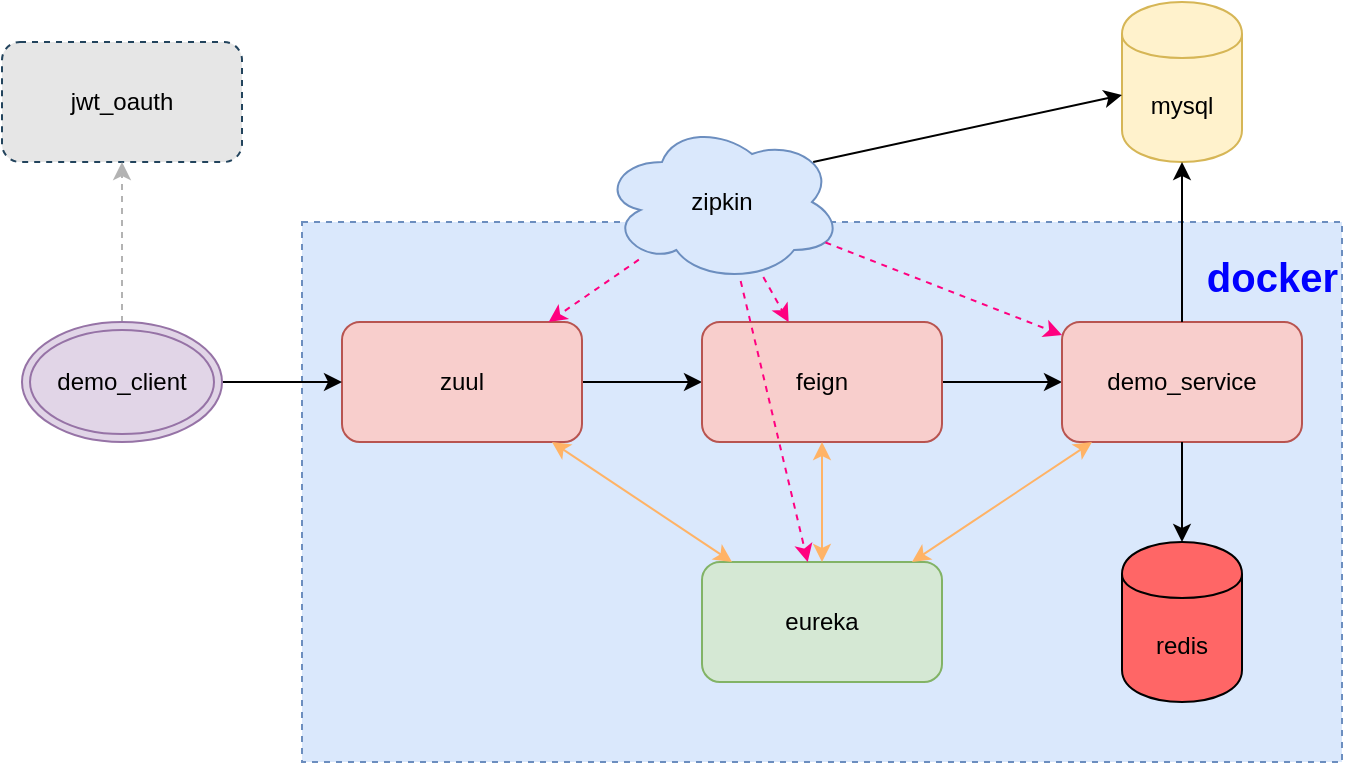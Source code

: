 <mxfile version="12.1.9" type="github" pages="1">
  <diagram id="-tdkxLHmxAoK73253lfW" name="第 1 页">
    <mxGraphModel dx="1038" dy="507" grid="1" gridSize="10" guides="1" tooltips="1" connect="1" arrows="1" fold="1" page="1" pageScale="1" pageWidth="827" pageHeight="1169" math="0" shadow="0">
      <root>
        <mxCell id="0"/>
        <mxCell id="1" parent="0"/>
        <mxCell id="8gE5EXnzxrrAKl8dQ_TL-13" value="&lt;b style=&quot;font-size: 20px&quot;&gt;&lt;font color=&quot;#0000ff&quot;&gt;docker&lt;/font&gt;&lt;br&gt;&lt;br&gt;&lt;br&gt;&lt;br&gt;&lt;br&gt;&lt;br&gt;&lt;br&gt;&lt;br&gt;&lt;br&gt;&lt;br&gt;&lt;/b&gt;" style="rounded=0;whiteSpace=wrap;html=1;dashed=1;fillColor=#dae8fc;align=right;strokeColor=#6c8ebf;" parent="1" vertex="1">
          <mxGeometry x="260" y="180" width="520" height="270" as="geometry"/>
        </mxCell>
        <mxCell id="8gE5EXnzxrrAKl8dQ_TL-1" value="jwt_oauth" style="rounded=1;whiteSpace=wrap;html=1;fillColor=#E6E6E6;strokeColor=#23445d;dashed=1;" parent="1" vertex="1">
          <mxGeometry x="110" y="90" width="120" height="60" as="geometry"/>
        </mxCell>
        <mxCell id="8gE5EXnzxrrAKl8dQ_TL-5" value="" style="edgeStyle=orthogonalEdgeStyle;rounded=0;orthogonalLoop=1;jettySize=auto;html=1;" parent="1" source="8gE5EXnzxrrAKl8dQ_TL-2" target="8gE5EXnzxrrAKl8dQ_TL-4" edge="1">
          <mxGeometry relative="1" as="geometry"/>
        </mxCell>
        <mxCell id="8gE5EXnzxrrAKl8dQ_TL-2" value="zuul&lt;br&gt;" style="rounded=1;whiteSpace=wrap;html=1;fillColor=#f8cecc;strokeColor=#b85450;" parent="1" vertex="1">
          <mxGeometry x="280" y="230" width="120" height="60" as="geometry"/>
        </mxCell>
        <mxCell id="8gE5EXnzxrrAKl8dQ_TL-12" value="" style="edgeStyle=orthogonalEdgeStyle;rounded=0;orthogonalLoop=1;jettySize=auto;html=1;strokeColor=#000000;" parent="1" source="8gE5EXnzxrrAKl8dQ_TL-4" target="8gE5EXnzxrrAKl8dQ_TL-11" edge="1">
          <mxGeometry relative="1" as="geometry"/>
        </mxCell>
        <mxCell id="8gE5EXnzxrrAKl8dQ_TL-4" value="feign" style="rounded=1;whiteSpace=wrap;html=1;fillColor=#f8cecc;strokeColor=#b85450;" parent="1" vertex="1">
          <mxGeometry x="460" y="230" width="120" height="60" as="geometry"/>
        </mxCell>
        <mxCell id="8gE5EXnzxrrAKl8dQ_TL-11" value="demo_service&lt;br&gt;" style="rounded=1;whiteSpace=wrap;html=1;fillColor=#f8cecc;strokeColor=#b85450;" parent="1" vertex="1">
          <mxGeometry x="640" y="230" width="120" height="60" as="geometry"/>
        </mxCell>
        <mxCell id="8gE5EXnzxrrAKl8dQ_TL-9" value="" style="edgeStyle=orthogonalEdgeStyle;rounded=0;orthogonalLoop=1;jettySize=auto;html=1;dashed=1;strokeColor=#B3B3B3;" parent="1" source="8gE5EXnzxrrAKl8dQ_TL-8" target="8gE5EXnzxrrAKl8dQ_TL-1" edge="1">
          <mxGeometry relative="1" as="geometry"/>
        </mxCell>
        <mxCell id="8gE5EXnzxrrAKl8dQ_TL-10" value="" style="edgeStyle=orthogonalEdgeStyle;rounded=0;orthogonalLoop=1;jettySize=auto;html=1;strokeColor=#000000;" parent="1" source="8gE5EXnzxrrAKl8dQ_TL-8" target="8gE5EXnzxrrAKl8dQ_TL-2" edge="1">
          <mxGeometry relative="1" as="geometry"/>
        </mxCell>
        <mxCell id="8gE5EXnzxrrAKl8dQ_TL-8" value="demo_client" style="ellipse;shape=doubleEllipse;whiteSpace=wrap;html=1;fillColor=#e1d5e7;strokeColor=#9673a6;" parent="1" vertex="1">
          <mxGeometry x="120" y="230" width="100" height="60" as="geometry"/>
        </mxCell>
        <mxCell id="8gE5EXnzxrrAKl8dQ_TL-14" value="eureka" style="rounded=1;whiteSpace=wrap;html=1;fillColor=#d5e8d4;align=center;strokeColor=#82b366;" parent="1" vertex="1">
          <mxGeometry x="460" y="350" width="120" height="60" as="geometry"/>
        </mxCell>
        <mxCell id="8gE5EXnzxrrAKl8dQ_TL-19" value="" style="endArrow=classic;startArrow=classic;html=1;strokeColor=#FFB366;" parent="1" source="8gE5EXnzxrrAKl8dQ_TL-14" target="8gE5EXnzxrrAKl8dQ_TL-2" edge="1">
          <mxGeometry width="50" height="50" relative="1" as="geometry">
            <mxPoint x="145" y="440" as="sourcePoint"/>
            <mxPoint x="195" y="390" as="targetPoint"/>
          </mxGeometry>
        </mxCell>
        <mxCell id="8gE5EXnzxrrAKl8dQ_TL-20" value="" style="endArrow=classic;startArrow=classic;html=1;strokeColor=#FFB366;" parent="1" source="8gE5EXnzxrrAKl8dQ_TL-14" target="8gE5EXnzxrrAKl8dQ_TL-4" edge="1">
          <mxGeometry width="50" height="50" relative="1" as="geometry">
            <mxPoint x="130" y="460" as="sourcePoint"/>
            <mxPoint x="170" y="420" as="targetPoint"/>
          </mxGeometry>
        </mxCell>
        <mxCell id="8gE5EXnzxrrAKl8dQ_TL-21" value="" style="endArrow=classic;startArrow=classic;html=1;strokeColor=#FFB366;" parent="1" source="8gE5EXnzxrrAKl8dQ_TL-14" target="8gE5EXnzxrrAKl8dQ_TL-11" edge="1">
          <mxGeometry width="50" height="50" relative="1" as="geometry">
            <mxPoint x="170" y="480" as="sourcePoint"/>
            <mxPoint x="220" y="430" as="targetPoint"/>
          </mxGeometry>
        </mxCell>
        <mxCell id="8gE5EXnzxrrAKl8dQ_TL-22" value="redis" style="shape=cylinder;whiteSpace=wrap;html=1;boundedLbl=1;backgroundOutline=1;fillColor=#FF6666;align=center;" parent="1" vertex="1">
          <mxGeometry x="670" y="340" width="60" height="80" as="geometry"/>
        </mxCell>
        <mxCell id="8gE5EXnzxrrAKl8dQ_TL-23" value="" style="endArrow=classic;html=1;strokeColor=#000000;" parent="1" source="8gE5EXnzxrrAKl8dQ_TL-11" target="8gE5EXnzxrrAKl8dQ_TL-22" edge="1">
          <mxGeometry width="50" height="50" relative="1" as="geometry">
            <mxPoint x="110" y="520" as="sourcePoint"/>
            <mxPoint x="160" y="470" as="targetPoint"/>
          </mxGeometry>
        </mxCell>
        <mxCell id="8gE5EXnzxrrAKl8dQ_TL-24" value="mysql" style="shape=cylinder;whiteSpace=wrap;html=1;boundedLbl=1;backgroundOutline=1;fillColor=#fff2cc;align=center;strokeColor=#d6b656;" parent="1" vertex="1">
          <mxGeometry x="670" y="70" width="60" height="80" as="geometry"/>
        </mxCell>
        <mxCell id="8gE5EXnzxrrAKl8dQ_TL-25" value="" style="endArrow=classic;html=1;strokeColor=#000000;" parent="1" source="8gE5EXnzxrrAKl8dQ_TL-11" target="8gE5EXnzxrrAKl8dQ_TL-24" edge="1">
          <mxGeometry width="50" height="50" relative="1" as="geometry">
            <mxPoint x="110" y="520" as="sourcePoint"/>
            <mxPoint x="160" y="470" as="targetPoint"/>
          </mxGeometry>
        </mxCell>
        <mxCell id="mdDIJbyPXaitVmQa4z3r-1" value="zipkin" style="ellipse;shape=cloud;whiteSpace=wrap;html=1;fillColor=#dae8fc;align=center;strokeColor=#6c8ebf;" vertex="1" parent="1">
          <mxGeometry x="410" y="130" width="120" height="80" as="geometry"/>
        </mxCell>
        <mxCell id="mdDIJbyPXaitVmQa4z3r-2" value="" style="endArrow=classic;html=1;strokeColor=#FF0080;dashed=1;" edge="1" parent="1" source="mdDIJbyPXaitVmQa4z3r-1" target="8gE5EXnzxrrAKl8dQ_TL-2">
          <mxGeometry width="50" height="50" relative="1" as="geometry">
            <mxPoint x="110" y="520" as="sourcePoint"/>
            <mxPoint x="160" y="470" as="targetPoint"/>
          </mxGeometry>
        </mxCell>
        <mxCell id="mdDIJbyPXaitVmQa4z3r-3" value="" style="endArrow=classic;html=1;strokeColor=#FF0080;dashed=1;" edge="1" parent="1" source="mdDIJbyPXaitVmQa4z3r-1" target="8gE5EXnzxrrAKl8dQ_TL-4">
          <mxGeometry width="50" height="50" relative="1" as="geometry">
            <mxPoint x="170" y="430" as="sourcePoint"/>
            <mxPoint x="220" y="380" as="targetPoint"/>
          </mxGeometry>
        </mxCell>
        <mxCell id="mdDIJbyPXaitVmQa4z3r-4" value="" style="endArrow=classic;html=1;strokeColor=#FF0080;dashed=1;" edge="1" parent="1" source="mdDIJbyPXaitVmQa4z3r-1" target="8gE5EXnzxrrAKl8dQ_TL-11">
          <mxGeometry width="50" height="50" relative="1" as="geometry">
            <mxPoint x="150" y="450" as="sourcePoint"/>
            <mxPoint x="200" y="400" as="targetPoint"/>
          </mxGeometry>
        </mxCell>
        <mxCell id="mdDIJbyPXaitVmQa4z3r-5" value="" style="endArrow=classic;html=1;strokeColor=#FF0080;dashed=1;" edge="1" parent="1" source="mdDIJbyPXaitVmQa4z3r-1" target="8gE5EXnzxrrAKl8dQ_TL-14">
          <mxGeometry width="50" height="50" relative="1" as="geometry">
            <mxPoint x="130" y="450" as="sourcePoint"/>
            <mxPoint x="180" y="400" as="targetPoint"/>
          </mxGeometry>
        </mxCell>
        <mxCell id="mdDIJbyPXaitVmQa4z3r-6" value="" style="endArrow=classic;html=1;strokeColor=#000000;exitX=0.88;exitY=0.25;exitDx=0;exitDy=0;exitPerimeter=0;" edge="1" parent="1" source="mdDIJbyPXaitVmQa4z3r-1" target="8gE5EXnzxrrAKl8dQ_TL-24">
          <mxGeometry width="50" height="50" relative="1" as="geometry">
            <mxPoint x="110" y="520" as="sourcePoint"/>
            <mxPoint x="160" y="470" as="targetPoint"/>
          </mxGeometry>
        </mxCell>
      </root>
    </mxGraphModel>
  </diagram>
</mxfile>
